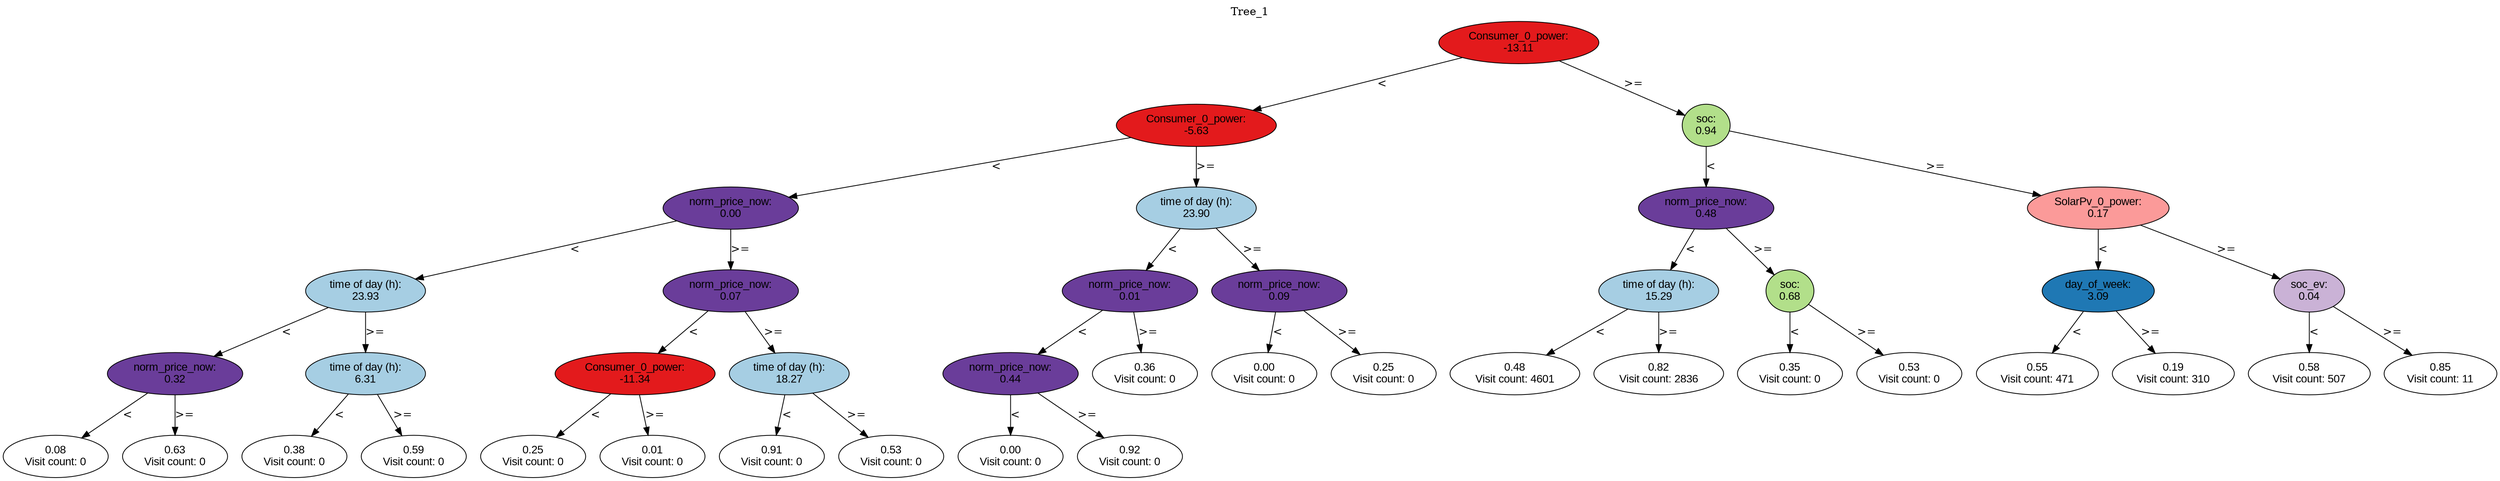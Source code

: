 digraph BST {
    node [fontname="Arial" style=filled colorscheme=paired12];
    0 [ label = "Consumer_0_power:
-13.11" fillcolor=6];
    1 [ label = "Consumer_0_power:
-5.63" fillcolor=6];
    2 [ label = "norm_price_now:
0.00" fillcolor=10];
    3 [ label = "time of day (h):
23.93" fillcolor=1];
    4 [ label = "norm_price_now:
0.32" fillcolor=10];
    5 [ label = "0.08
Visit count: 0" fillcolor=white];
    6 [ label = "0.63
Visit count: 0" fillcolor=white];
    7 [ label = "time of day (h):
6.31" fillcolor=1];
    8 [ label = "0.38
Visit count: 0" fillcolor=white];
    9 [ label = "0.59
Visit count: 0" fillcolor=white];
    10 [ label = "norm_price_now:
0.07" fillcolor=10];
    11 [ label = "Consumer_0_power:
-11.34" fillcolor=6];
    12 [ label = "0.25
Visit count: 0" fillcolor=white];
    13 [ label = "0.01
Visit count: 0" fillcolor=white];
    14 [ label = "time of day (h):
18.27" fillcolor=1];
    15 [ label = "0.91
Visit count: 0" fillcolor=white];
    16 [ label = "0.53
Visit count: 0" fillcolor=white];
    17 [ label = "time of day (h):
23.90" fillcolor=1];
    18 [ label = "norm_price_now:
0.01" fillcolor=10];
    19 [ label = "norm_price_now:
0.44" fillcolor=10];
    20 [ label = "0.00
Visit count: 0" fillcolor=white];
    21 [ label = "0.92
Visit count: 0" fillcolor=white];
    22 [ label = "0.36
Visit count: 0" fillcolor=white];
    23 [ label = "norm_price_now:
0.09" fillcolor=10];
    24 [ label = "0.00
Visit count: 0" fillcolor=white];
    25 [ label = "0.25
Visit count: 0" fillcolor=white];
    26 [ label = "soc:
0.94" fillcolor=3];
    27 [ label = "norm_price_now:
0.48" fillcolor=10];
    28 [ label = "time of day (h):
15.29" fillcolor=1];
    29 [ label = "0.48
Visit count: 4601" fillcolor=white];
    30 [ label = "0.82
Visit count: 2836" fillcolor=white];
    31 [ label = "soc:
0.68" fillcolor=3];
    32 [ label = "0.35
Visit count: 0" fillcolor=white];
    33 [ label = "0.53
Visit count: 0" fillcolor=white];
    34 [ label = "SolarPv_0_power:
0.17" fillcolor=5];
    35 [ label = "day_of_week:
3.09" fillcolor=2];
    36 [ label = "0.55
Visit count: 471" fillcolor=white];
    37 [ label = "0.19
Visit count: 310" fillcolor=white];
    38 [ label = "soc_ev:
0.04" fillcolor=9];
    39 [ label = "0.58
Visit count: 507" fillcolor=white];
    40 [ label = "0.85
Visit count: 11" fillcolor=white];

    0  -> 1[ label = "<"];
    0  -> 26[ label = ">="];
    1  -> 2[ label = "<"];
    1  -> 17[ label = ">="];
    2  -> 3[ label = "<"];
    2  -> 10[ label = ">="];
    3  -> 4[ label = "<"];
    3  -> 7[ label = ">="];
    4  -> 5[ label = "<"];
    4  -> 6[ label = ">="];
    7  -> 8[ label = "<"];
    7  -> 9[ label = ">="];
    10  -> 11[ label = "<"];
    10  -> 14[ label = ">="];
    11  -> 12[ label = "<"];
    11  -> 13[ label = ">="];
    14  -> 15[ label = "<"];
    14  -> 16[ label = ">="];
    17  -> 18[ label = "<"];
    17  -> 23[ label = ">="];
    18  -> 19[ label = "<"];
    18  -> 22[ label = ">="];
    19  -> 20[ label = "<"];
    19  -> 21[ label = ">="];
    23  -> 24[ label = "<"];
    23  -> 25[ label = ">="];
    26  -> 27[ label = "<"];
    26  -> 34[ label = ">="];
    27  -> 28[ label = "<"];
    27  -> 31[ label = ">="];
    28  -> 29[ label = "<"];
    28  -> 30[ label = ">="];
    31  -> 32[ label = "<"];
    31  -> 33[ label = ">="];
    34  -> 35[ label = "<"];
    34  -> 38[ label = ">="];
    35  -> 36[ label = "<"];
    35  -> 37[ label = ">="];
    38  -> 39[ label = "<"];
    38  -> 40[ label = ">="];

    labelloc="t";
    label="Tree_1";
}